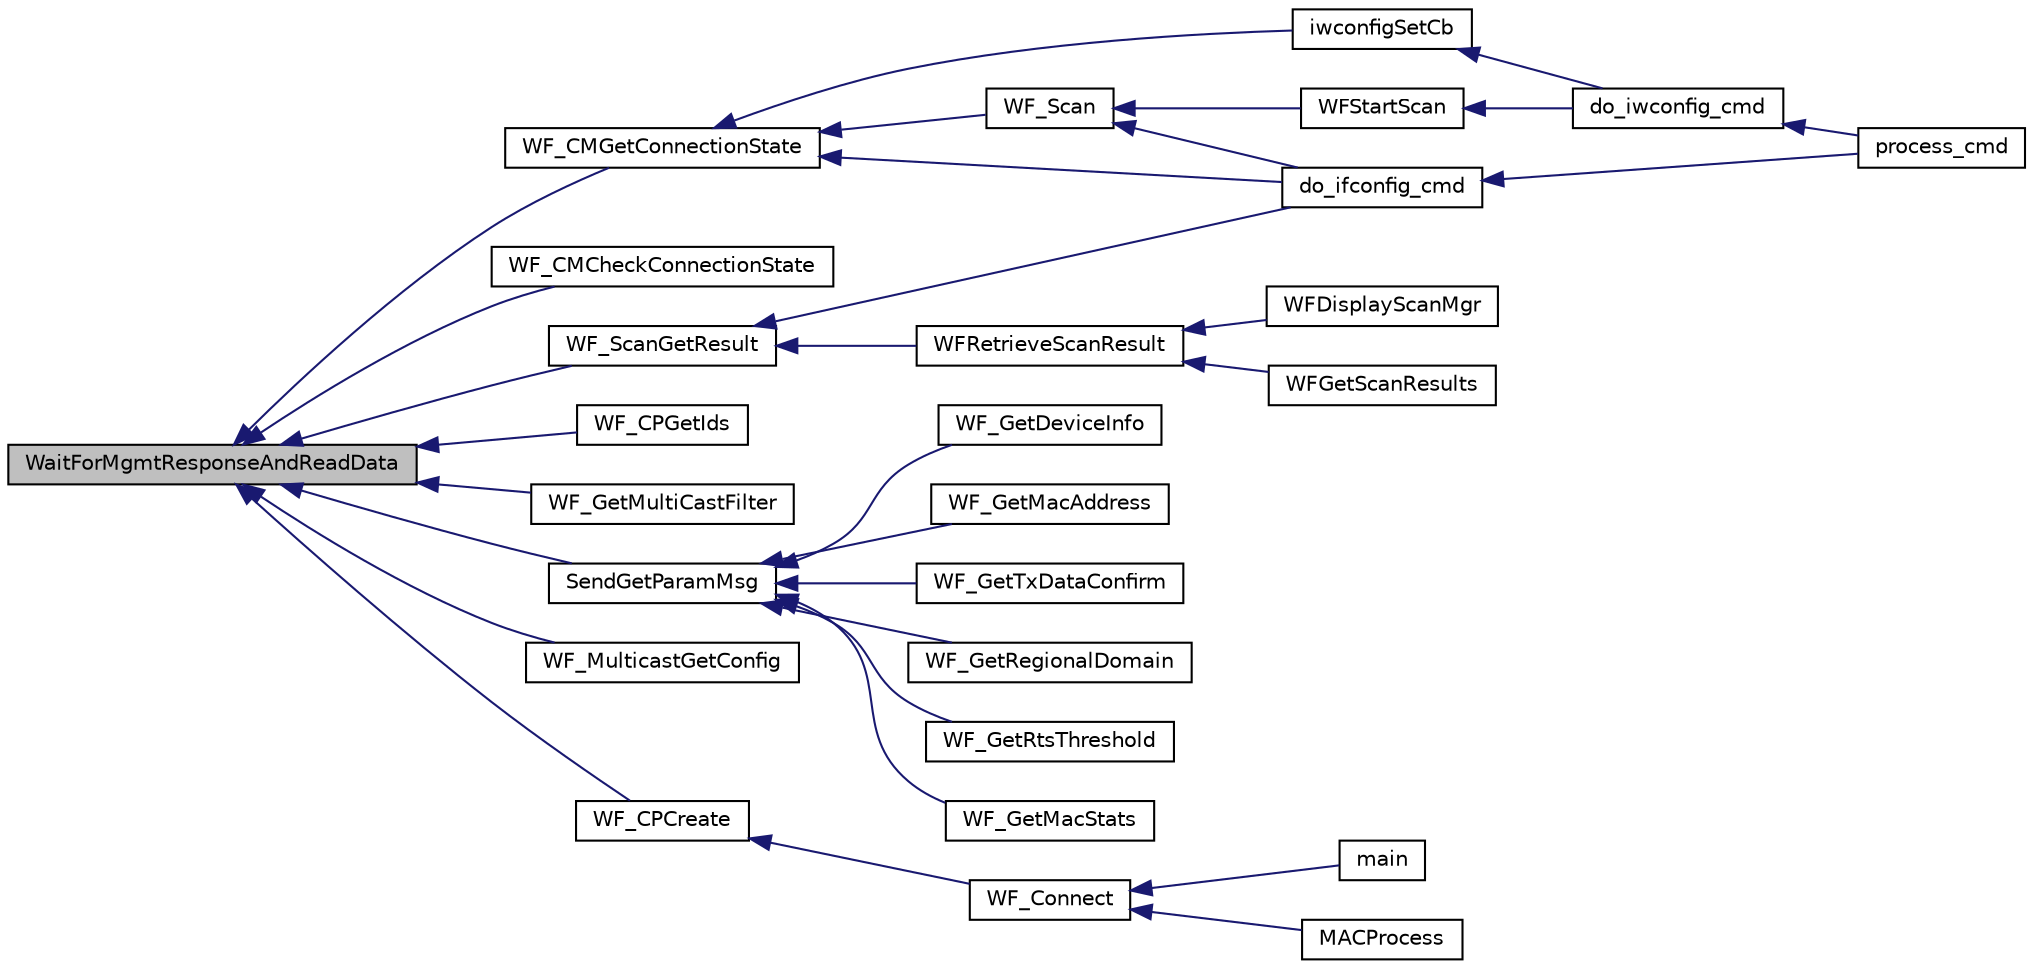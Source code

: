 digraph "WaitForMgmtResponseAndReadData"
{
  edge [fontname="Helvetica",fontsize="10",labelfontname="Helvetica",labelfontsize="10"];
  node [fontname="Helvetica",fontsize="10",shape=record];
  rankdir="LR";
  Node1 [label="WaitForMgmtResponseAndReadData",height=0.2,width=0.4,color="black", fillcolor="grey75", style="filled", fontcolor="black"];
  Node1 -> Node2 [dir="back",color="midnightblue",fontsize="10",style="solid",fontname="Helvetica"];
  Node2 [label="WF_CMGetConnectionState",height=0.2,width=0.4,color="black", fillcolor="white", style="filled",URL="$_w_f_connection_manager_8c.html#af9168ceb5f21cc083687902ce936fd6a"];
  Node2 -> Node3 [dir="back",color="midnightblue",fontsize="10",style="solid",fontname="Helvetica"];
  Node3 [label="do_ifconfig_cmd",height=0.2,width=0.4,color="black", fillcolor="white", style="filled",URL="$_w_f_console_ifconfig_8c.html#a7d24f7ec577097165cbf981fd7a9ba76"];
  Node3 -> Node4 [dir="back",color="midnightblue",fontsize="10",style="solid",fontname="Helvetica"];
  Node4 [label="process_cmd",height=0.2,width=0.4,color="black", fillcolor="white", style="filled",URL="$_w_f_console_msg_handler_8c.html#adb34ba3f29206d313dd5bce1597db36b"];
  Node2 -> Node5 [dir="back",color="midnightblue",fontsize="10",style="solid",fontname="Helvetica"];
  Node5 [label="iwconfigSetCb",height=0.2,width=0.4,color="black", fillcolor="white", style="filled",URL="$_w_f_console_iwconfig_8c.html#a2108d859f2412c87e98689a272f6d12f"];
  Node5 -> Node6 [dir="back",color="midnightblue",fontsize="10",style="solid",fontname="Helvetica"];
  Node6 [label="do_iwconfig_cmd",height=0.2,width=0.4,color="black", fillcolor="white", style="filled",URL="$_w_f_console_iwconfig_8c.html#a2e6cbb97de35be8bbd07ca7c508020e9"];
  Node6 -> Node4 [dir="back",color="midnightblue",fontsize="10",style="solid",fontname="Helvetica"];
  Node2 -> Node7 [dir="back",color="midnightblue",fontsize="10",style="solid",fontname="Helvetica"];
  Node7 [label="WF_Scan",height=0.2,width=0.4,color="black", fillcolor="white", style="filled",URL="$_w_f_scan_8c.html#abd0fe14d2253058101dcd2ce96dbdabc"];
  Node7 -> Node3 [dir="back",color="midnightblue",fontsize="10",style="solid",fontname="Helvetica"];
  Node7 -> Node8 [dir="back",color="midnightblue",fontsize="10",style="solid",fontname="Helvetica"];
  Node8 [label="WFStartScan",height=0.2,width=0.4,color="black", fillcolor="white", style="filled",URL="$_w_f_easy_config_8c.html#ace3a4ed8433cd067c9ea749703b517ba"];
  Node8 -> Node6 [dir="back",color="midnightblue",fontsize="10",style="solid",fontname="Helvetica"];
  Node1 -> Node9 [dir="back",color="midnightblue",fontsize="10",style="solid",fontname="Helvetica"];
  Node9 [label="WF_CMCheckConnectionState",height=0.2,width=0.4,color="black", fillcolor="white", style="filled",URL="$_w_f_connection_manager_8c.html#a8dab927a53f241982e1302588b9b4c8f"];
  Node1 -> Node10 [dir="back",color="midnightblue",fontsize="10",style="solid",fontname="Helvetica"];
  Node10 [label="WF_CPCreate",height=0.2,width=0.4,color="black", fillcolor="white", style="filled",URL="$_w_f_connection_profile_8c.html#a409118c5f7f4752e3cc90fed834f85d7"];
  Node10 -> Node11 [dir="back",color="midnightblue",fontsize="10",style="solid",fontname="Helvetica"];
  Node11 [label="WF_Connect",height=0.2,width=0.4,color="black", fillcolor="white", style="filled",URL="$_main_demo_8c.html#a112a0c7a8a37f72cab76a6fcd3f4a4e1"];
  Node11 -> Node12 [dir="back",color="midnightblue",fontsize="10",style="solid",fontname="Helvetica"];
  Node12 [label="MACProcess",height=0.2,width=0.4,color="black", fillcolor="white", style="filled",URL="$_w_f_mac_8c.html#a74c4ae494d118879a5d3798a74c3b905"];
  Node11 -> Node13 [dir="back",color="midnightblue",fontsize="10",style="solid",fontname="Helvetica"];
  Node13 [label="main",height=0.2,width=0.4,color="black", fillcolor="white", style="filled",URL="$_main_demo_8c.html#a6288eba0f8e8ad3ab1544ad731eb7667"];
  Node1 -> Node14 [dir="back",color="midnightblue",fontsize="10",style="solid",fontname="Helvetica"];
  Node14 [label="WF_CPGetIds",height=0.2,width=0.4,color="black", fillcolor="white", style="filled",URL="$_w_f_connection_profile_8c.html#a0e54e93a1610caba3130524caff3287e"];
  Node1 -> Node15 [dir="back",color="midnightblue",fontsize="10",style="solid",fontname="Helvetica"];
  Node15 [label="WF_GetMultiCastFilter",height=0.2,width=0.4,color="black", fillcolor="white", style="filled",URL="$_w_f_param_msg_8c.html#a47f013b92cdc97580993cec2c2770238"];
  Node1 -> Node16 [dir="back",color="midnightblue",fontsize="10",style="solid",fontname="Helvetica"];
  Node16 [label="SendGetParamMsg",height=0.2,width=0.4,color="black", fillcolor="white", style="filled",URL="$_w_f_param_msg_8c.html#a344ca0bfd8ec3f837e0a651c86474d24"];
  Node16 -> Node17 [dir="back",color="midnightblue",fontsize="10",style="solid",fontname="Helvetica"];
  Node17 [label="WF_GetDeviceInfo",height=0.2,width=0.4,color="black", fillcolor="white", style="filled",URL="$_w_f_param_msg_8c.html#a95b0d6a9e849375bbafaa6596b938314"];
  Node16 -> Node18 [dir="back",color="midnightblue",fontsize="10",style="solid",fontname="Helvetica"];
  Node18 [label="WF_GetMacAddress",height=0.2,width=0.4,color="black", fillcolor="white", style="filled",URL="$_w_f_param_msg_8c.html#adfaaf47a529cb28d880c4d6dec851a82"];
  Node16 -> Node19 [dir="back",color="midnightblue",fontsize="10",style="solid",fontname="Helvetica"];
  Node19 [label="WF_GetTxDataConfirm",height=0.2,width=0.4,color="black", fillcolor="white", style="filled",URL="$_w_f_param_msg_8c.html#a917c5a9f8679be2bf62310383397d743"];
  Node16 -> Node20 [dir="back",color="midnightblue",fontsize="10",style="solid",fontname="Helvetica"];
  Node20 [label="WF_GetRegionalDomain",height=0.2,width=0.4,color="black", fillcolor="white", style="filled",URL="$_w_f_param_msg_8c.html#aedfc454d3a11502ea15ea2edbecb9000"];
  Node16 -> Node21 [dir="back",color="midnightblue",fontsize="10",style="solid",fontname="Helvetica"];
  Node21 [label="WF_GetRtsThreshold",height=0.2,width=0.4,color="black", fillcolor="white", style="filled",URL="$_w_f_param_msg_8c.html#af13c2c9bf183d9951b36b77227081ebd"];
  Node16 -> Node22 [dir="back",color="midnightblue",fontsize="10",style="solid",fontname="Helvetica"];
  Node22 [label="WF_GetMacStats",height=0.2,width=0.4,color="black", fillcolor="white", style="filled",URL="$_w_f_param_msg_8c.html#a98b4c1e767dc7d429653a92611ad1fa8"];
  Node1 -> Node23 [dir="back",color="midnightblue",fontsize="10",style="solid",fontname="Helvetica"];
  Node23 [label="WF_MulticastGetConfig",height=0.2,width=0.4,color="black", fillcolor="white", style="filled",URL="$_w_f_param_msg__24_g_8c.html#a59c785ee0f61751caf53c1deff006739"];
  Node1 -> Node24 [dir="back",color="midnightblue",fontsize="10",style="solid",fontname="Helvetica"];
  Node24 [label="WF_ScanGetResult",height=0.2,width=0.4,color="black", fillcolor="white", style="filled",URL="$_w_f_scan_8c.html#a929ec53277442e432dfbb2ff9ed04260"];
  Node24 -> Node3 [dir="back",color="midnightblue",fontsize="10",style="solid",fontname="Helvetica"];
  Node24 -> Node25 [dir="back",color="midnightblue",fontsize="10",style="solid",fontname="Helvetica"];
  Node25 [label="WFRetrieveScanResult",height=0.2,width=0.4,color="black", fillcolor="white", style="filled",URL="$_w_f_easy_config_8c.html#acf8dafbca83e5b265a2c0d0b9c0a8aef"];
  Node25 -> Node26 [dir="back",color="midnightblue",fontsize="10",style="solid",fontname="Helvetica"];
  Node26 [label="WFGetScanResults",height=0.2,width=0.4,color="black", fillcolor="white", style="filled",URL="$_w_f_easy_config_8c.html#a9ee98a055eabf09aabe634ad613fd399"];
  Node25 -> Node27 [dir="back",color="midnightblue",fontsize="10",style="solid",fontname="Helvetica"];
  Node27 [label="WFDisplayScanMgr",height=0.2,width=0.4,color="black", fillcolor="white", style="filled",URL="$_w_f_mac__24_g_8c.html#a71922ce0d81f02a29466f8aa9074fbde"];
}
